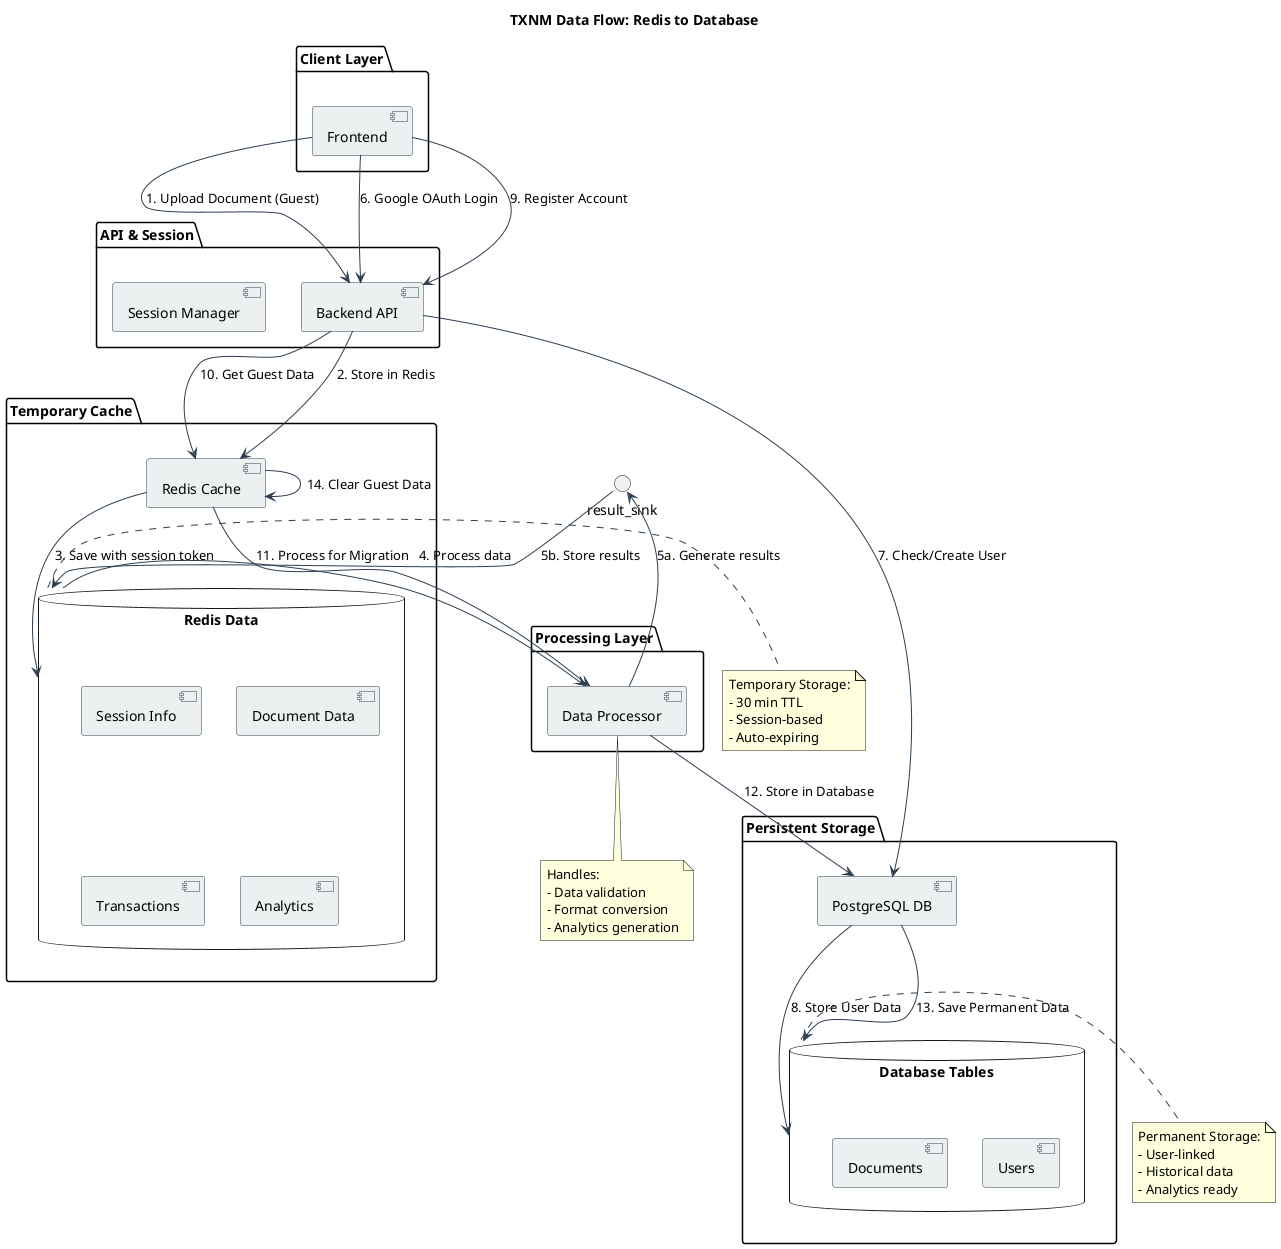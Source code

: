 @startuml Data Flow
title TXNM Data Flow: Redis to Database

skinparam component {
    BackgroundColor #ECF0F1
    BorderColor #2C3E50
    ArrowColor #2C3E50
}

' Components
package "Client Layer" {
    [Frontend] as frontend
}

package "API & Session" {
    [Backend API] as api
    [Session Manager] as session
}

package "Temporary Cache" {
    [Redis Cache] as redis
    database "Redis Data" as redis_data {
        [Session Info]
        [Document Data]
        [Transactions]
        [Analytics]
    }
}

package "Processing Layer" {
    [Data Processor] as processor
}

package "Persistent Storage" {
    [PostgreSQL DB] as db
    database "Database Tables" as db_data {
        [Users]
        [Documents]
        [Transactions]
        [Analytics]
    }
}

' Guest User Flow
frontend --> api : 1. Upload Document (Guest)
api --> redis : 2. Store in Redis
redis --> redis_data : 3. Save with session token
redis_data --> processor : 4. Process data

' processor --> redis_data : \\n5. Store results
processor --> result_sink : 5a. Generate results
result_sink --> redis_data : 5b. Store results


' User Registration Flow
frontend --> api : 6. Google OAuth Login
api --> db : 7. Check/Create User
db --> db_data : 8. Store User Data

' Data Migration Flow
frontend --> api : 9. Register Account
api --> redis : 10. Get Guest Data
redis --> processor : 11. Process for Migration
processor --> db : 12. Store in Database
db --> db_data : 13. Save Permanent Data
redis --> redis : 14. Clear Guest Data

' Notes
note right of redis_data
  Temporary Storage:
  - 30 min TTL
  - Session-based
  - Auto-expiring
end note

note right of db_data
  Permanent Storage:
  - User-linked
  - Historical data
  - Analytics ready
end note

note bottom of processor
  Handles:
  - Data validation
  - Format conversion
  - Analytics generation
end note

@enduml
